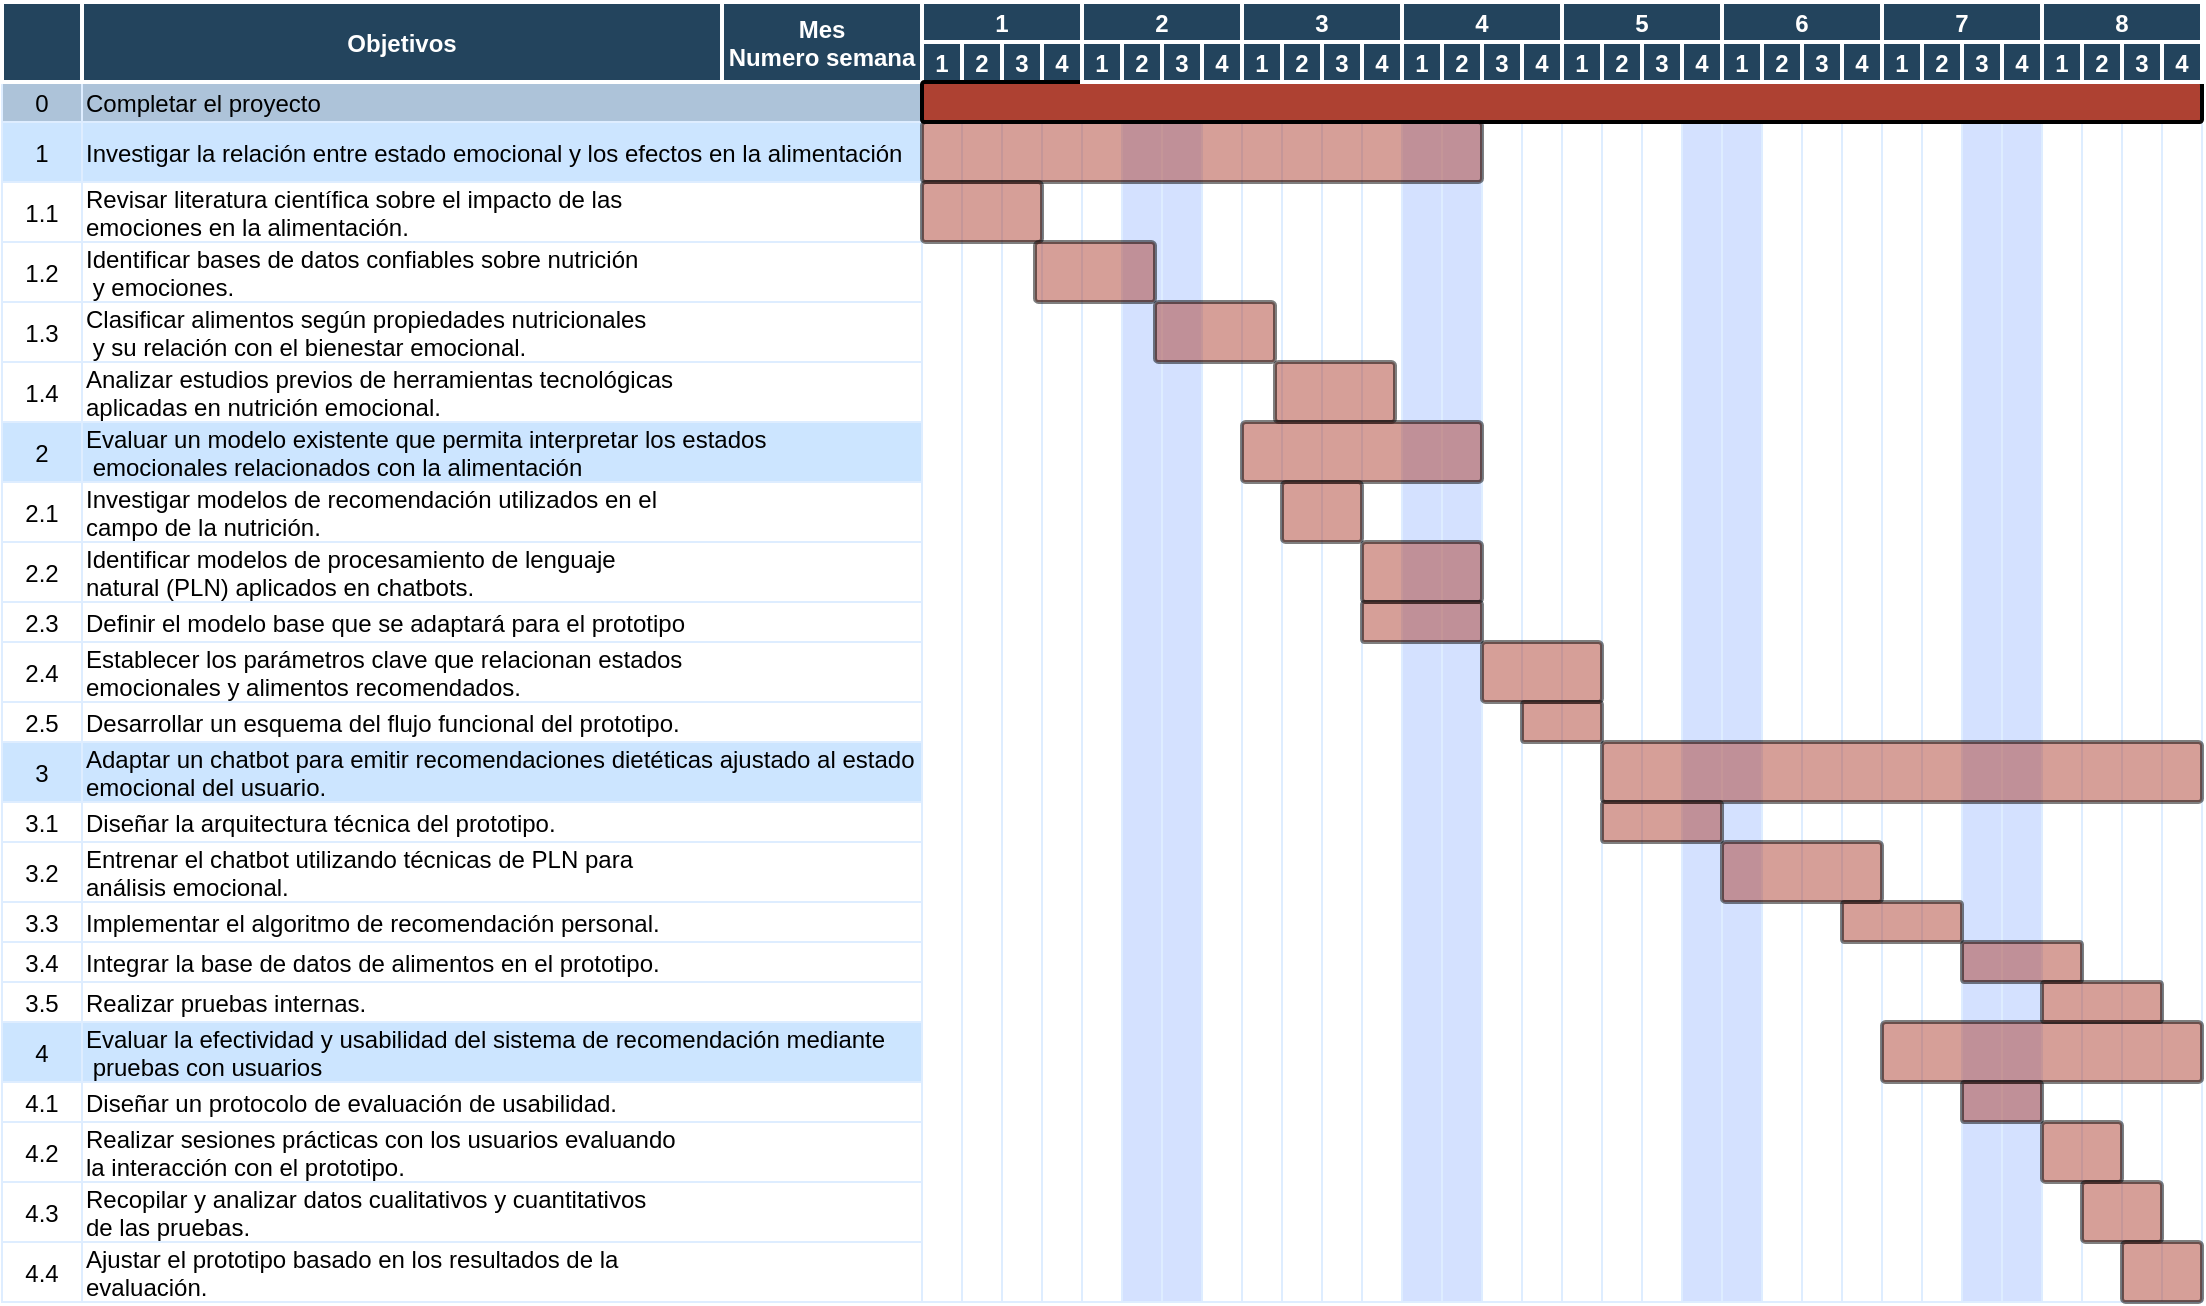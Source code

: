<mxfile version="25.0.3">
  <diagram name="Page-1" id="8378b5f6-a2b2-b727-a746-972ab9d02e00">
    <mxGraphModel dx="978" dy="564" grid="1" gridSize="10" guides="1" tooltips="1" connect="0" arrows="1" fold="1" page="1" pageScale="1.5" pageWidth="1169" pageHeight="827" background="none" math="0" shadow="0">
      <root>
        <mxCell id="0" />
        <mxCell id="1" parent="0" />
        <mxCell id="63" value="0" style="strokeColor=#DEEDFF;fillColor=#ADC3D9" parent="1" vertex="1">
          <mxGeometry x="40" y="360" width="40" height="20" as="geometry" />
        </mxCell>
        <mxCell id="64" value="Completar el proyecto" style="align=left;strokeColor=#DEEDFF;fillColor=#ADC3D9" parent="1" vertex="1">
          <mxGeometry x="80" y="360" width="420" height="20" as="geometry" />
        </mxCell>
        <mxCell id="68" value="" style="strokeColor=#DEEDFF" parent="1" vertex="1">
          <mxGeometry x="500" y="360" width="20" height="610" as="geometry" />
        </mxCell>
        <mxCell id="69" value="1" style="strokeColor=#DEEDFF;fillColor=#CCE5FF" parent="1" vertex="1">
          <mxGeometry x="40" y="380" width="40" height="30" as="geometry" />
        </mxCell>
        <mxCell id="70" value="Investigar la relación entre estado emocional y los efectos en la alimentación" style="align=left;strokeColor=#DEEDFF;fillColor=#CCE5FF" parent="1" vertex="1">
          <mxGeometry x="80" y="380" width="420" height="30" as="geometry" />
        </mxCell>
        <mxCell id="74" value="1.1" style="strokeColor=#DEEDFF" parent="1" vertex="1">
          <mxGeometry x="40" y="410" width="40" height="30" as="geometry" />
        </mxCell>
        <mxCell id="75" value="Revisar literatura científica sobre el impacto de las &#xa;emociones en la alimentación." style="align=left;strokeColor=#DEEDFF" parent="1" vertex="1">
          <mxGeometry x="80" y="410" width="420" height="30" as="geometry" />
        </mxCell>
        <mxCell id="79" value="1.2" style="strokeColor=#DEEDFF" parent="1" vertex="1">
          <mxGeometry x="40" y="440" width="40" height="30" as="geometry" />
        </mxCell>
        <mxCell id="80" value="Identificar bases de datos confiables sobre nutrición&#xa; y emociones." style="align=left;strokeColor=#DEEDFF" parent="1" vertex="1">
          <mxGeometry x="80" y="440" width="420" height="30" as="geometry" />
        </mxCell>
        <mxCell id="84" value="1.3" style="strokeColor=#DEEDFF" parent="1" vertex="1">
          <mxGeometry x="40" y="470" width="40" height="30" as="geometry" />
        </mxCell>
        <mxCell id="85" value="Clasificar alimentos según propiedades nutricionales&#xa; y su relación con el bienestar emocional." style="align=left;strokeColor=#DEEDFF" parent="1" vertex="1">
          <mxGeometry x="80" y="470" width="420" height="30" as="geometry" />
        </mxCell>
        <mxCell id="89" value="1.4" style="strokeColor=#DEEDFF" parent="1" vertex="1">
          <mxGeometry x="40" y="500" width="40" height="30" as="geometry" />
        </mxCell>
        <mxCell id="90" value="Analizar estudios previos de herramientas tecnológicas &#xa;aplicadas en nutrición emocional." style="align=left;strokeColor=#DEEDFF" parent="1" vertex="1">
          <mxGeometry x="80" y="500" width="420" height="30" as="geometry" />
        </mxCell>
        <mxCell id="99" value="2.1" style="strokeColor=#DEEDFF" parent="1" vertex="1">
          <mxGeometry x="40" y="560" width="40" height="30" as="geometry" />
        </mxCell>
        <mxCell id="100" value="Investigar modelos de recomendación utilizados en el &#xa;campo de la nutrición." style="align=left;strokeColor=#DEEDFF" parent="1" vertex="1">
          <mxGeometry x="80" y="560" width="420" height="30" as="geometry" />
        </mxCell>
        <mxCell id="104" value="2" style="strokeColor=#DEEDFF;fillColor=#CCE5FF" parent="1" vertex="1">
          <mxGeometry x="40" y="530" width="40" height="30" as="geometry" />
        </mxCell>
        <mxCell id="105" value="Evaluar un modelo existente que permita interpretar los estados&#xa; emocionales relacionados con la alimentación" style="align=left;strokeColor=#DEEDFF;fillColor=#CCE5FF" parent="1" vertex="1">
          <mxGeometry x="80" y="530" width="420" height="30" as="geometry" />
        </mxCell>
        <mxCell id="109" value="2.2" style="strokeColor=#DEEDFF" parent="1" vertex="1">
          <mxGeometry x="40" y="590" width="40" height="30" as="geometry" />
        </mxCell>
        <mxCell id="110" value="Identificar modelos de procesamiento de lenguaje&#xa;natural (PLN) aplicados en chatbots." style="align=left;strokeColor=#DEEDFF" parent="1" vertex="1">
          <mxGeometry x="80" y="590" width="420" height="30" as="geometry" />
        </mxCell>
        <mxCell id="114" value="2.3" style="strokeColor=#DEEDFF" parent="1" vertex="1">
          <mxGeometry x="40" y="620" width="40" height="20" as="geometry" />
        </mxCell>
        <mxCell id="115" value="Definir el modelo base que se adaptará para el prototipo" style="align=left;strokeColor=#DEEDFF" parent="1" vertex="1">
          <mxGeometry x="80" y="620" width="420" height="20" as="geometry" />
        </mxCell>
        <mxCell id="119" value="2.4" style="strokeColor=#DEEDFF" parent="1" vertex="1">
          <mxGeometry x="40" y="640" width="40" height="30" as="geometry" />
        </mxCell>
        <mxCell id="120" value="Establecer los parámetros clave que relacionan estados &#xa;emocionales y alimentos recomendados." style="align=left;strokeColor=#DEEDFF" parent="1" vertex="1">
          <mxGeometry x="80" y="640" width="420" height="30" as="geometry" />
        </mxCell>
        <mxCell id="124" value="2.5" style="strokeColor=#DEEDFF" parent="1" vertex="1">
          <mxGeometry x="40.0" y="670.0" width="40" height="20" as="geometry" />
        </mxCell>
        <mxCell id="125" value="Desarrollar un esquema del flujo funcional del prototipo." style="align=left;strokeColor=#DEEDFF" parent="1" vertex="1">
          <mxGeometry x="80" y="670" width="420" height="20" as="geometry" />
        </mxCell>
        <mxCell id="129" value="3.1" style="strokeColor=#DEEDFF" parent="1" vertex="1">
          <mxGeometry x="40.0" y="720.0" width="40" height="20" as="geometry" />
        </mxCell>
        <mxCell id="130" value="Diseñar la arquitectura técnica del prototipo." style="align=left;strokeColor=#DEEDFF" parent="1" vertex="1">
          <mxGeometry x="80" y="720" width="420" height="20" as="geometry" />
        </mxCell>
        <mxCell id="134" value="3.2" style="strokeColor=#DEEDFF;fillColor=#FFFFFF" parent="1" vertex="1">
          <mxGeometry x="40" y="740" width="40" height="30" as="geometry" />
        </mxCell>
        <mxCell id="135" value="Entrenar el chatbot utilizando técnicas de PLN para &#xa;análisis emocional." style="align=left;strokeColor=#DEEDFF;fillColor=#FFFFFF" parent="1" vertex="1">
          <mxGeometry x="80" y="740" width="420" height="30" as="geometry" />
        </mxCell>
        <mxCell id="139" value="3" style="strokeColor=#DEEDFF;fillColor=#CCE5FF" parent="1" vertex="1">
          <mxGeometry x="40" y="690" width="40" height="30" as="geometry" />
        </mxCell>
        <mxCell id="140" value="Adaptar un chatbot para emitir recomendaciones dietéticas ajustado al estado&#xa;emocional del usuario." style="align=left;strokeColor=#DEEDFF;fillColor=#CCE5FF" parent="1" vertex="1">
          <mxGeometry x="80" y="690" width="420" height="30" as="geometry" />
        </mxCell>
        <mxCell id="144" value="3.3" style="strokeColor=#DEEDFF" parent="1" vertex="1">
          <mxGeometry x="40.0" y="770.0" width="40" height="20" as="geometry" />
        </mxCell>
        <mxCell id="145" value="Implementar el algoritmo de recomendación personal." style="align=left;strokeColor=#DEEDFF" parent="1" vertex="1">
          <mxGeometry x="80" y="770" width="420" height="20" as="geometry" />
        </mxCell>
        <mxCell id="149" value="3.4" style="strokeColor=#DEEDFF" parent="1" vertex="1">
          <mxGeometry x="40.0" y="790.0" width="40" height="20" as="geometry" />
        </mxCell>
        <mxCell id="150" value="Integrar la base de datos de alimentos en el prototipo." style="align=left;strokeColor=#DEEDFF" parent="1" vertex="1">
          <mxGeometry x="80" y="790" width="420" height="20" as="geometry" />
        </mxCell>
        <mxCell id="154" value="3.5" style="strokeColor=#DEEDFF" parent="1" vertex="1">
          <mxGeometry x="40.0" y="810.0" width="40" height="20" as="geometry" />
        </mxCell>
        <mxCell id="155" value="Realizar pruebas internas." style="align=left;strokeColor=#DEEDFF" parent="1" vertex="1">
          <mxGeometry x="80" y="810" width="420" height="20" as="geometry" />
        </mxCell>
        <mxCell id="159" value="4.1" style="strokeColor=#DEEDFF" parent="1" vertex="1">
          <mxGeometry x="40.0" y="860.0" width="40" height="20" as="geometry" />
        </mxCell>
        <mxCell id="160" value="Diseñar un protocolo de evaluación de usabilidad." style="align=left;strokeColor=#DEEDFF" parent="1" vertex="1">
          <mxGeometry x="80" y="860" width="420" height="20" as="geometry" />
        </mxCell>
        <mxCell id="164" value="4.2" style="strokeColor=#DEEDFF" parent="1" vertex="1">
          <mxGeometry x="40" y="880" width="40" height="30" as="geometry" />
        </mxCell>
        <mxCell id="169" value="4.3" style="strokeColor=#DEEDFF" parent="1" vertex="1">
          <mxGeometry x="40" y="910" width="40" height="30" as="geometry" />
        </mxCell>
        <mxCell id="170" value="Realizar sesiones prácticas con los usuarios evaluando &#xa;la interacción con el prototipo." style="align=left;strokeColor=#DEEDFF" parent="1" vertex="1">
          <mxGeometry x="80" y="880" width="420" height="30" as="geometry" />
        </mxCell>
        <mxCell id="174" value="4.4" style="strokeColor=#DEEDFF" parent="1" vertex="1">
          <mxGeometry x="40" y="940" width="40" height="30" as="geometry" />
        </mxCell>
        <mxCell id="175" value="Recopilar y analizar datos cualitativos y cuantitativos &#xa;de las pruebas." style="align=left;strokeColor=#DEEDFF" parent="1" vertex="1">
          <mxGeometry x="80" y="910" width="420" height="30" as="geometry" />
        </mxCell>
        <mxCell id="194" value="" style="strokeColor=#DEEDFF" parent="1" vertex="1">
          <mxGeometry x="520" y="360" width="20" height="610" as="geometry" />
        </mxCell>
        <mxCell id="195" value="" style="strokeColor=#DEEDFF" parent="1" vertex="1">
          <mxGeometry x="540" y="360" width="20" height="610" as="geometry" />
        </mxCell>
        <mxCell id="196" value="" style="strokeColor=#DEEDFF" parent="1" vertex="1">
          <mxGeometry x="560" y="360" width="20" height="610" as="geometry" />
        </mxCell>
        <mxCell id="197" value="" style="strokeColor=#DEEDFF" parent="1" vertex="1">
          <mxGeometry x="580" y="360" width="20" height="610" as="geometry" />
        </mxCell>
        <mxCell id="198" value="" style="strokeColor=#DEEDFF;fillColor=#D4E1FF" parent="1" vertex="1">
          <mxGeometry x="600" y="360" width="20" height="610" as="geometry" />
        </mxCell>
        <mxCell id="199" value="" style="strokeColor=#DEEDFF;fillColor=#D4E1FF" parent="1" vertex="1">
          <mxGeometry x="620" y="360" width="20" height="610" as="geometry" />
        </mxCell>
        <mxCell id="200" value="" style="strokeColor=#DEEDFF" parent="1" vertex="1">
          <mxGeometry x="640" y="360" width="20" height="610" as="geometry" />
        </mxCell>
        <mxCell id="201" value="" style="strokeColor=#DEEDFF" parent="1" vertex="1">
          <mxGeometry x="660" y="360" width="20" height="610" as="geometry" />
        </mxCell>
        <mxCell id="202" value="" style="strokeColor=#DEEDFF" parent="1" vertex="1">
          <mxGeometry x="680" y="360" width="20" height="610" as="geometry" />
        </mxCell>
        <mxCell id="203" value="" style="strokeColor=#DEEDFF" parent="1" vertex="1">
          <mxGeometry x="700" y="360" width="20" height="610" as="geometry" />
        </mxCell>
        <mxCell id="204" value="" style="strokeColor=#DEEDFF" parent="1" vertex="1">
          <mxGeometry x="720" y="360" width="20" height="610" as="geometry" />
        </mxCell>
        <mxCell id="205" value="" style="strokeColor=#DEEDFF;fillColor=#D4E1FF" parent="1" vertex="1">
          <mxGeometry x="740" y="360" width="20" height="610" as="geometry" />
        </mxCell>
        <mxCell id="206" value="" style="strokeColor=#DEEDFF;fillColor=#D4E1FF" parent="1" vertex="1">
          <mxGeometry x="760" y="360" width="20" height="610" as="geometry" />
        </mxCell>
        <mxCell id="207" value="" style="strokeColor=#DEEDFF" parent="1" vertex="1">
          <mxGeometry x="780" y="360" width="20" height="610" as="geometry" />
        </mxCell>
        <mxCell id="208" value="" style="strokeColor=#DEEDFF" parent="1" vertex="1">
          <mxGeometry x="800" y="360" width="20" height="610" as="geometry" />
        </mxCell>
        <mxCell id="209" value="" style="strokeColor=#DEEDFF" parent="1" vertex="1">
          <mxGeometry x="820" y="360" width="20" height="610" as="geometry" />
        </mxCell>
        <mxCell id="210" value="" style="strokeColor=#DEEDFF" parent="1" vertex="1">
          <mxGeometry x="840" y="360" width="20" height="610" as="geometry" />
        </mxCell>
        <mxCell id="211" value="" style="strokeColor=#DEEDFF" parent="1" vertex="1">
          <mxGeometry x="860" y="360" width="20" height="610" as="geometry" />
        </mxCell>
        <mxCell id="212" value="" style="strokeColor=#DEEDFF;fillColor=#D4E1FF" parent="1" vertex="1">
          <mxGeometry x="880" y="360" width="20" height="610" as="geometry" />
        </mxCell>
        <mxCell id="213" value="" style="strokeColor=#DEEDFF;fillColor=#D4E1FF" parent="1" vertex="1">
          <mxGeometry x="900" y="360" width="20" height="610" as="geometry" />
        </mxCell>
        <mxCell id="214" value="" style="strokeColor=#DEEDFF" parent="1" vertex="1">
          <mxGeometry x="920" y="360" width="20" height="610" as="geometry" />
        </mxCell>
        <mxCell id="215" value="" style="strokeColor=#DEEDFF" parent="1" vertex="1">
          <mxGeometry x="940" y="360" width="20" height="610" as="geometry" />
        </mxCell>
        <mxCell id="216" value="" style="strokeColor=#DEEDFF" parent="1" vertex="1">
          <mxGeometry x="960" y="360" width="20" height="610" as="geometry" />
        </mxCell>
        <mxCell id="217" value="" style="strokeColor=#DEEDFF" parent="1" vertex="1">
          <mxGeometry x="980" y="360" width="20" height="610" as="geometry" />
        </mxCell>
        <mxCell id="218" value="" style="strokeColor=#DEEDFF" parent="1" vertex="1">
          <mxGeometry x="1000" y="360" width="20" height="610" as="geometry" />
        </mxCell>
        <mxCell id="219" value="" style="strokeColor=#DEEDFF;fillColor=#D4E1FF" parent="1" vertex="1">
          <mxGeometry x="1020" y="360" width="20" height="610" as="geometry" />
        </mxCell>
        <mxCell id="220" value="" style="strokeColor=#DEEDFF;fillColor=#D4E1FF" parent="1" vertex="1">
          <mxGeometry x="1040" y="360" width="20" height="610" as="geometry" />
        </mxCell>
        <mxCell id="221" value="" style="strokeColor=#DEEDFF" parent="1" vertex="1">
          <mxGeometry x="1060" y="360" width="20" height="610" as="geometry" />
        </mxCell>
        <mxCell id="222" value="" style="strokeColor=#DEEDFF" parent="1" vertex="1">
          <mxGeometry x="1080" y="360" width="20" height="610" as="geometry" />
        </mxCell>
        <mxCell id="223" value="" style="strokeColor=#DEEDFF" parent="1" vertex="1">
          <mxGeometry x="1100" y="360" width="20" height="610" as="geometry" />
        </mxCell>
        <mxCell id="224" value="" style="strokeColor=#DEEDFF" parent="1" vertex="1">
          <mxGeometry x="1120" y="360" width="20" height="610" as="geometry" />
        </mxCell>
        <mxCell id="2" value="Objetivos" style="fillColor=#23445D;strokeColor=#FFFFFF;strokeWidth=2;fontColor=#FFFFFF;fontStyle=1" parent="1" vertex="1">
          <mxGeometry x="80" y="320" width="320" height="40" as="geometry" />
        </mxCell>
        <mxCell id="3" value="" style="fillColor=#23445D;strokeColor=#FFFFFF;strokeWidth=2;fontColor=#FFFFFF;fontStyle=1" parent="1" vertex="1">
          <mxGeometry x="40" y="320" width="40" height="40" as="geometry" />
        </mxCell>
        <mxCell id="4" value="1" style="fillColor=#23445D;strokeColor=#FFFFFF;strokeWidth=2;fontColor=#FFFFFF;fontStyle=1" parent="1" vertex="1">
          <mxGeometry x="500" y="320" width="80" height="20" as="geometry" />
        </mxCell>
        <mxCell id="5" value="1" style="fillColor=#23445D;strokeColor=#FFFFFF;strokeWidth=2;fontColor=#FFFFFF;fontStyle=1" parent="1" vertex="1">
          <mxGeometry x="500.0" y="340.0" width="20" height="20" as="geometry" />
        </mxCell>
        <mxCell id="6" value="2" style="fillColor=#23445D;strokeColor=#FFFFFF;strokeWidth=2;fontColor=#FFFFFF;fontStyle=1" parent="1" vertex="1">
          <mxGeometry x="520.0" y="340.0" width="20" height="20" as="geometry" />
        </mxCell>
        <mxCell id="7" value="3" style="fillColor=#23445D;strokeColor=#FFFFFF;strokeWidth=2;fontColor=#FFFFFF;fontStyle=1" parent="1" vertex="1">
          <mxGeometry x="540.0" y="340.0" width="20" height="20" as="geometry" />
        </mxCell>
        <mxCell id="8" value="4" style="fillColor=#23445D;strokeColor=#FFFFFF;strokeWidth=2;fontColor=#FFFFFF;fontStyle=1" parent="1" vertex="1">
          <mxGeometry x="560.0" y="340.0" width="20" height="20" as="geometry" />
        </mxCell>
        <mxCell id="12" value="Mes&#xa;Numero semana" style="fillColor=#23445D;strokeColor=#FFFFFF;strokeWidth=2;fontColor=#FFFFFF;fontStyle=1" parent="1" vertex="1">
          <mxGeometry x="400" y="320" width="100" height="40" as="geometry" />
        </mxCell>
        <mxCell id="242" value="" style="shape=mxgraph.flowchart.process;fillColor=#AE4132;strokeColor=#000000;strokeWidth=2;opacity=50" parent="1" vertex="1">
          <mxGeometry x="500" y="380" width="280" height="30" as="geometry" />
        </mxCell>
        <mxCell id="254" value="" style="shape=mxgraph.flowchart.process;fillColor=#AE4132;strokeColor=#000000;strokeWidth=2;opacity=100" parent="1" vertex="1">
          <mxGeometry x="500" y="360" width="640" height="20" as="geometry" />
        </mxCell>
        <mxCell id="KMovM7LpsKUAW9iRTQMW-255" value="4" style="strokeColor=#DEEDFF;fillColor=#CCE5FF" parent="1" vertex="1">
          <mxGeometry x="40" y="830" width="40" height="30" as="geometry" />
        </mxCell>
        <mxCell id="KMovM7LpsKUAW9iRTQMW-256" value="Evaluar la efectividad y usabilidad del sistema de recomendación mediante&#xa; pruebas con usuarios" style="align=left;strokeColor=#DEEDFF;fillColor=#CCE5FF" parent="1" vertex="1">
          <mxGeometry x="80" y="830" width="420" height="30" as="geometry" />
        </mxCell>
        <mxCell id="KMovM7LpsKUAW9iRTQMW-257" value="Ajustar el prototipo basado en los resultados de la &#xa;evaluación." style="align=left;strokeColor=#DEEDFF" parent="1" vertex="1">
          <mxGeometry x="80" y="940" width="420" height="30" as="geometry" />
        </mxCell>
        <mxCell id="KMovM7LpsKUAW9iRTQMW-259" value="2" style="fillColor=#23445D;strokeColor=#FFFFFF;strokeWidth=2;fontColor=#FFFFFF;fontStyle=1" parent="1" vertex="1">
          <mxGeometry x="580" y="320" width="80" height="20" as="geometry" />
        </mxCell>
        <mxCell id="KMovM7LpsKUAW9iRTQMW-260" value="1" style="fillColor=#23445D;strokeColor=#FFFFFF;strokeWidth=2;fontColor=#FFFFFF;fontStyle=1" parent="1" vertex="1">
          <mxGeometry x="580.0" y="340.0" width="20" height="20" as="geometry" />
        </mxCell>
        <mxCell id="KMovM7LpsKUAW9iRTQMW-261" value="2" style="fillColor=#23445D;strokeColor=#FFFFFF;strokeWidth=2;fontColor=#FFFFFF;fontStyle=1" parent="1" vertex="1">
          <mxGeometry x="600.0" y="340.0" width="20" height="20" as="geometry" />
        </mxCell>
        <mxCell id="KMovM7LpsKUAW9iRTQMW-262" value="3" style="fillColor=#23445D;strokeColor=#FFFFFF;strokeWidth=2;fontColor=#FFFFFF;fontStyle=1" parent="1" vertex="1">
          <mxGeometry x="620.0" y="340.0" width="20" height="20" as="geometry" />
        </mxCell>
        <mxCell id="KMovM7LpsKUAW9iRTQMW-263" value="4" style="fillColor=#23445D;strokeColor=#FFFFFF;strokeWidth=2;fontColor=#FFFFFF;fontStyle=1" parent="1" vertex="1">
          <mxGeometry x="640.0" y="340.0" width="20" height="20" as="geometry" />
        </mxCell>
        <mxCell id="KMovM7LpsKUAW9iRTQMW-264" value="3" style="fillColor=#23445D;strokeColor=#FFFFFF;strokeWidth=2;fontColor=#FFFFFF;fontStyle=1" parent="1" vertex="1">
          <mxGeometry x="660" y="320" width="80" height="20" as="geometry" />
        </mxCell>
        <mxCell id="KMovM7LpsKUAW9iRTQMW-265" value="1" style="fillColor=#23445D;strokeColor=#FFFFFF;strokeWidth=2;fontColor=#FFFFFF;fontStyle=1" parent="1" vertex="1">
          <mxGeometry x="660.0" y="340.0" width="20" height="20" as="geometry" />
        </mxCell>
        <mxCell id="KMovM7LpsKUAW9iRTQMW-266" value="2" style="fillColor=#23445D;strokeColor=#FFFFFF;strokeWidth=2;fontColor=#FFFFFF;fontStyle=1" parent="1" vertex="1">
          <mxGeometry x="680.0" y="340.0" width="20" height="20" as="geometry" />
        </mxCell>
        <mxCell id="KMovM7LpsKUAW9iRTQMW-267" value="3" style="fillColor=#23445D;strokeColor=#FFFFFF;strokeWidth=2;fontColor=#FFFFFF;fontStyle=1" parent="1" vertex="1">
          <mxGeometry x="700.0" y="340.0" width="20" height="20" as="geometry" />
        </mxCell>
        <mxCell id="KMovM7LpsKUAW9iRTQMW-268" value="4" style="fillColor=#23445D;strokeColor=#FFFFFF;strokeWidth=2;fontColor=#FFFFFF;fontStyle=1" parent="1" vertex="1">
          <mxGeometry x="720.0" y="340.0" width="20" height="20" as="geometry" />
        </mxCell>
        <mxCell id="KMovM7LpsKUAW9iRTQMW-269" value="4" style="fillColor=#23445D;strokeColor=#FFFFFF;strokeWidth=2;fontColor=#FFFFFF;fontStyle=1" parent="1" vertex="1">
          <mxGeometry x="740" y="320" width="80" height="20" as="geometry" />
        </mxCell>
        <mxCell id="KMovM7LpsKUAW9iRTQMW-270" value="1" style="fillColor=#23445D;strokeColor=#FFFFFF;strokeWidth=2;fontColor=#FFFFFF;fontStyle=1" parent="1" vertex="1">
          <mxGeometry x="740.0" y="340.0" width="20" height="20" as="geometry" />
        </mxCell>
        <mxCell id="KMovM7LpsKUAW9iRTQMW-271" value="2" style="fillColor=#23445D;strokeColor=#FFFFFF;strokeWidth=2;fontColor=#FFFFFF;fontStyle=1" parent="1" vertex="1">
          <mxGeometry x="760.0" y="340.0" width="20" height="20" as="geometry" />
        </mxCell>
        <mxCell id="KMovM7LpsKUAW9iRTQMW-272" value="3" style="fillColor=#23445D;strokeColor=#FFFFFF;strokeWidth=2;fontColor=#FFFFFF;fontStyle=1" parent="1" vertex="1">
          <mxGeometry x="780.0" y="340.0" width="20" height="20" as="geometry" />
        </mxCell>
        <mxCell id="KMovM7LpsKUAW9iRTQMW-273" value="4" style="fillColor=#23445D;strokeColor=#FFFFFF;strokeWidth=2;fontColor=#FFFFFF;fontStyle=1" parent="1" vertex="1">
          <mxGeometry x="800.0" y="340.0" width="20" height="20" as="geometry" />
        </mxCell>
        <mxCell id="KMovM7LpsKUAW9iRTQMW-274" value="5" style="fillColor=#23445D;strokeColor=#FFFFFF;strokeWidth=2;fontColor=#FFFFFF;fontStyle=1" parent="1" vertex="1">
          <mxGeometry x="820" y="320" width="80" height="20" as="geometry" />
        </mxCell>
        <mxCell id="KMovM7LpsKUAW9iRTQMW-275" value="1" style="fillColor=#23445D;strokeColor=#FFFFFF;strokeWidth=2;fontColor=#FFFFFF;fontStyle=1" parent="1" vertex="1">
          <mxGeometry x="820.0" y="340.0" width="20" height="20" as="geometry" />
        </mxCell>
        <mxCell id="KMovM7LpsKUAW9iRTQMW-276" value="2" style="fillColor=#23445D;strokeColor=#FFFFFF;strokeWidth=2;fontColor=#FFFFFF;fontStyle=1" parent="1" vertex="1">
          <mxGeometry x="840.0" y="340.0" width="20" height="20" as="geometry" />
        </mxCell>
        <mxCell id="KMovM7LpsKUAW9iRTQMW-277" value="3" style="fillColor=#23445D;strokeColor=#FFFFFF;strokeWidth=2;fontColor=#FFFFFF;fontStyle=1" parent="1" vertex="1">
          <mxGeometry x="860.0" y="340.0" width="20" height="20" as="geometry" />
        </mxCell>
        <mxCell id="KMovM7LpsKUAW9iRTQMW-278" value="4" style="fillColor=#23445D;strokeColor=#FFFFFF;strokeWidth=2;fontColor=#FFFFFF;fontStyle=1" parent="1" vertex="1">
          <mxGeometry x="880.0" y="340.0" width="20" height="20" as="geometry" />
        </mxCell>
        <mxCell id="KMovM7LpsKUAW9iRTQMW-279" value="6" style="fillColor=#23445D;strokeColor=#FFFFFF;strokeWidth=2;fontColor=#FFFFFF;fontStyle=1" parent="1" vertex="1">
          <mxGeometry x="900" y="320" width="80" height="20" as="geometry" />
        </mxCell>
        <mxCell id="KMovM7LpsKUAW9iRTQMW-280" value="1" style="fillColor=#23445D;strokeColor=#FFFFFF;strokeWidth=2;fontColor=#FFFFFF;fontStyle=1" parent="1" vertex="1">
          <mxGeometry x="900.0" y="340.0" width="20" height="20" as="geometry" />
        </mxCell>
        <mxCell id="KMovM7LpsKUAW9iRTQMW-281" value="2" style="fillColor=#23445D;strokeColor=#FFFFFF;strokeWidth=2;fontColor=#FFFFFF;fontStyle=1" parent="1" vertex="1">
          <mxGeometry x="920.0" y="340.0" width="20" height="20" as="geometry" />
        </mxCell>
        <mxCell id="KMovM7LpsKUAW9iRTQMW-282" value="3" style="fillColor=#23445D;strokeColor=#FFFFFF;strokeWidth=2;fontColor=#FFFFFF;fontStyle=1" parent="1" vertex="1">
          <mxGeometry x="940.0" y="340.0" width="20" height="20" as="geometry" />
        </mxCell>
        <mxCell id="KMovM7LpsKUAW9iRTQMW-283" value="4" style="fillColor=#23445D;strokeColor=#FFFFFF;strokeWidth=2;fontColor=#FFFFFF;fontStyle=1" parent="1" vertex="1">
          <mxGeometry x="960.0" y="340.0" width="20" height="20" as="geometry" />
        </mxCell>
        <mxCell id="KMovM7LpsKUAW9iRTQMW-284" value="7" style="fillColor=#23445D;strokeColor=#FFFFFF;strokeWidth=2;fontColor=#FFFFFF;fontStyle=1" parent="1" vertex="1">
          <mxGeometry x="980" y="320" width="80" height="20" as="geometry" />
        </mxCell>
        <mxCell id="KMovM7LpsKUAW9iRTQMW-285" value="1" style="fillColor=#23445D;strokeColor=#FFFFFF;strokeWidth=2;fontColor=#FFFFFF;fontStyle=1" parent="1" vertex="1">
          <mxGeometry x="980.0" y="340.0" width="20" height="20" as="geometry" />
        </mxCell>
        <mxCell id="KMovM7LpsKUAW9iRTQMW-286" value="2" style="fillColor=#23445D;strokeColor=#FFFFFF;strokeWidth=2;fontColor=#FFFFFF;fontStyle=1" parent="1" vertex="1">
          <mxGeometry x="1000.0" y="340.0" width="20" height="20" as="geometry" />
        </mxCell>
        <mxCell id="KMovM7LpsKUAW9iRTQMW-287" value="3" style="fillColor=#23445D;strokeColor=#FFFFFF;strokeWidth=2;fontColor=#FFFFFF;fontStyle=1" parent="1" vertex="1">
          <mxGeometry x="1020.0" y="340.0" width="20" height="20" as="geometry" />
        </mxCell>
        <mxCell id="KMovM7LpsKUAW9iRTQMW-288" value="4" style="fillColor=#23445D;strokeColor=#FFFFFF;strokeWidth=2;fontColor=#FFFFFF;fontStyle=1" parent="1" vertex="1">
          <mxGeometry x="1040.0" y="340.0" width="20" height="20" as="geometry" />
        </mxCell>
        <mxCell id="KMovM7LpsKUAW9iRTQMW-289" value="8" style="fillColor=#23445D;strokeColor=#FFFFFF;strokeWidth=2;fontColor=#FFFFFF;fontStyle=1" parent="1" vertex="1">
          <mxGeometry x="1060" y="320" width="80" height="20" as="geometry" />
        </mxCell>
        <mxCell id="KMovM7LpsKUAW9iRTQMW-290" value="1" style="fillColor=#23445D;strokeColor=#FFFFFF;strokeWidth=2;fontColor=#FFFFFF;fontStyle=1" parent="1" vertex="1">
          <mxGeometry x="1060.0" y="340.0" width="20" height="20" as="geometry" />
        </mxCell>
        <mxCell id="KMovM7LpsKUAW9iRTQMW-291" value="2" style="fillColor=#23445D;strokeColor=#FFFFFF;strokeWidth=2;fontColor=#FFFFFF;fontStyle=1" parent="1" vertex="1">
          <mxGeometry x="1080.0" y="340.0" width="20" height="20" as="geometry" />
        </mxCell>
        <mxCell id="KMovM7LpsKUAW9iRTQMW-292" value="3" style="fillColor=#23445D;strokeColor=#FFFFFF;strokeWidth=2;fontColor=#FFFFFF;fontStyle=1" parent="1" vertex="1">
          <mxGeometry x="1100.0" y="340.0" width="20" height="20" as="geometry" />
        </mxCell>
        <mxCell id="KMovM7LpsKUAW9iRTQMW-293" value="4" style="fillColor=#23445D;strokeColor=#FFFFFF;strokeWidth=2;fontColor=#FFFFFF;fontStyle=1" parent="1" vertex="1">
          <mxGeometry x="1120.0" y="340.0" width="20" height="20" as="geometry" />
        </mxCell>
        <mxCell id="KMovM7LpsKUAW9iRTQMW-294" value="" style="shape=mxgraph.flowchart.process;fillColor=#AE4132;strokeColor=#000000;strokeWidth=2;opacity=50" parent="1" vertex="1">
          <mxGeometry x="500" y="410" width="60" height="30" as="geometry" />
        </mxCell>
        <mxCell id="KMovM7LpsKUAW9iRTQMW-295" value="" style="shape=mxgraph.flowchart.process;fillColor=#AE4132;strokeColor=#000000;strokeWidth=2;opacity=50" parent="1" vertex="1">
          <mxGeometry x="556.5" y="440" width="60" height="30" as="geometry" />
        </mxCell>
        <mxCell id="KMovM7LpsKUAW9iRTQMW-296" value="" style="shape=mxgraph.flowchart.process;fillColor=#AE4132;strokeColor=#000000;strokeWidth=2;opacity=50" parent="1" vertex="1">
          <mxGeometry x="616.5" y="470" width="60" height="30" as="geometry" />
        </mxCell>
        <mxCell id="KMovM7LpsKUAW9iRTQMW-297" value="" style="shape=mxgraph.flowchart.process;fillColor=#AE4132;strokeColor=#000000;strokeWidth=2;opacity=50" parent="1" vertex="1">
          <mxGeometry x="676.5" y="500" width="60" height="30" as="geometry" />
        </mxCell>
        <mxCell id="KMovM7LpsKUAW9iRTQMW-299" value="" style="shape=mxgraph.flowchart.process;fillColor=#AE4132;strokeColor=#000000;strokeWidth=2;opacity=50" parent="1" vertex="1">
          <mxGeometry x="660" y="530" width="120" height="30" as="geometry" />
        </mxCell>
        <mxCell id="KMovM7LpsKUAW9iRTQMW-301" value="" style="shape=mxgraph.flowchart.process;fillColor=#AE4132;strokeColor=#000000;strokeWidth=2;opacity=50" parent="1" vertex="1">
          <mxGeometry x="680" y="560" width="40" height="30" as="geometry" />
        </mxCell>
        <mxCell id="KMovM7LpsKUAW9iRTQMW-302" value="" style="shape=mxgraph.flowchart.process;fillColor=#AE4132;strokeColor=#000000;strokeWidth=2;opacity=50" parent="1" vertex="1">
          <mxGeometry x="720" y="590" width="60" height="30" as="geometry" />
        </mxCell>
        <mxCell id="KMovM7LpsKUAW9iRTQMW-303" value="" style="shape=mxgraph.flowchart.process;fillColor=#AE4132;strokeColor=#000000;strokeWidth=2;opacity=50" parent="1" vertex="1">
          <mxGeometry x="720" y="620" width="60" height="20" as="geometry" />
        </mxCell>
        <mxCell id="KMovM7LpsKUAW9iRTQMW-304" value="" style="shape=mxgraph.flowchart.process;fillColor=#AE4132;strokeColor=#000000;strokeWidth=2;opacity=50" parent="1" vertex="1">
          <mxGeometry x="780" y="640" width="60" height="30" as="geometry" />
        </mxCell>
        <mxCell id="KMovM7LpsKUAW9iRTQMW-305" value="" style="shape=mxgraph.flowchart.process;fillColor=#AE4132;strokeColor=#000000;strokeWidth=2;opacity=50" parent="1" vertex="1">
          <mxGeometry x="800" y="670" width="40" height="20" as="geometry" />
        </mxCell>
        <mxCell id="KMovM7LpsKUAW9iRTQMW-306" value="" style="shape=mxgraph.flowchart.process;fillColor=#AE4132;strokeColor=#000000;strokeWidth=2;opacity=50" parent="1" vertex="1">
          <mxGeometry x="840" y="690" width="300" height="30" as="geometry" />
        </mxCell>
        <mxCell id="KMovM7LpsKUAW9iRTQMW-307" value="" style="shape=mxgraph.flowchart.process;fillColor=#AE4132;strokeColor=#000000;strokeWidth=2;opacity=50" parent="1" vertex="1">
          <mxGeometry x="840" y="720" width="60" height="20" as="geometry" />
        </mxCell>
        <mxCell id="KMovM7LpsKUAW9iRTQMW-308" value="" style="shape=mxgraph.flowchart.process;fillColor=#AE4132;strokeColor=#000000;strokeWidth=2;opacity=50" parent="1" vertex="1">
          <mxGeometry x="900" y="740" width="80" height="30" as="geometry" />
        </mxCell>
        <mxCell id="KMovM7LpsKUAW9iRTQMW-309" value="" style="shape=mxgraph.flowchart.process;fillColor=#AE4132;strokeColor=#000000;strokeWidth=2;opacity=50" parent="1" vertex="1">
          <mxGeometry x="960" y="770" width="60" height="20" as="geometry" />
        </mxCell>
        <mxCell id="KMovM7LpsKUAW9iRTQMW-310" value="" style="shape=mxgraph.flowchart.process;fillColor=#AE4132;strokeColor=#000000;strokeWidth=2;opacity=50" parent="1" vertex="1">
          <mxGeometry x="1020" y="790" width="60" height="20" as="geometry" />
        </mxCell>
        <mxCell id="KMovM7LpsKUAW9iRTQMW-311" value="" style="shape=mxgraph.flowchart.process;fillColor=#AE4132;strokeColor=#000000;strokeWidth=2;opacity=50" parent="1" vertex="1">
          <mxGeometry x="980" y="830" width="160" height="30" as="geometry" />
        </mxCell>
        <mxCell id="KMovM7LpsKUAW9iRTQMW-312" value="" style="shape=mxgraph.flowchart.process;fillColor=#AE4132;strokeColor=#000000;strokeWidth=2;opacity=50" parent="1" vertex="1">
          <mxGeometry x="1060" y="810" width="60" height="20" as="geometry" />
        </mxCell>
        <mxCell id="KMovM7LpsKUAW9iRTQMW-314" value="" style="shape=mxgraph.flowchart.process;fillColor=#AE4132;strokeColor=#000000;strokeWidth=2;opacity=50" parent="1" vertex="1">
          <mxGeometry x="1020" y="860" width="40" height="20" as="geometry" />
        </mxCell>
        <mxCell id="KMovM7LpsKUAW9iRTQMW-315" value="" style="shape=mxgraph.flowchart.process;fillColor=#AE4132;strokeColor=#000000;strokeWidth=2;opacity=50" parent="1" vertex="1">
          <mxGeometry x="1060" y="880" width="40" height="30" as="geometry" />
        </mxCell>
        <mxCell id="KMovM7LpsKUAW9iRTQMW-316" value="" style="shape=mxgraph.flowchart.process;fillColor=#AE4132;strokeColor=#000000;strokeWidth=2;opacity=50" parent="1" vertex="1">
          <mxGeometry x="1080" y="910" width="40" height="30" as="geometry" />
        </mxCell>
        <mxCell id="KMovM7LpsKUAW9iRTQMW-317" value="" style="shape=mxgraph.flowchart.process;fillColor=#AE4132;strokeColor=#000000;strokeWidth=2;opacity=50" parent="1" vertex="1">
          <mxGeometry x="1100" y="940" width="40" height="30" as="geometry" />
        </mxCell>
      </root>
    </mxGraphModel>
  </diagram>
</mxfile>
